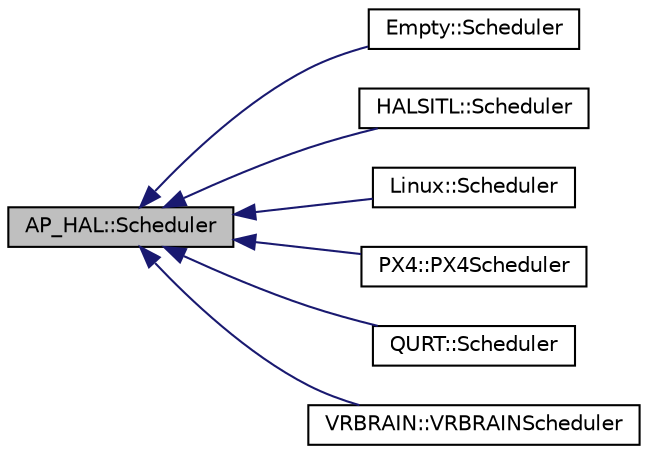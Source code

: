 digraph "AP_HAL::Scheduler"
{
 // INTERACTIVE_SVG=YES
  edge [fontname="Helvetica",fontsize="10",labelfontname="Helvetica",labelfontsize="10"];
  node [fontname="Helvetica",fontsize="10",shape=record];
  rankdir="LR";
  Node1 [label="AP_HAL::Scheduler",height=0.2,width=0.4,color="black", fillcolor="grey75", style="filled", fontcolor="black"];
  Node1 -> Node2 [dir="back",color="midnightblue",fontsize="10",style="solid",fontname="Helvetica"];
  Node2 [label="Empty::Scheduler",height=0.2,width=0.4,color="black", fillcolor="white", style="filled",URL="$classEmpty_1_1Scheduler.html"];
  Node1 -> Node3 [dir="back",color="midnightblue",fontsize="10",style="solid",fontname="Helvetica"];
  Node3 [label="HALSITL::Scheduler",height=0.2,width=0.4,color="black", fillcolor="white", style="filled",URL="$classHALSITL_1_1Scheduler.html"];
  Node1 -> Node4 [dir="back",color="midnightblue",fontsize="10",style="solid",fontname="Helvetica"];
  Node4 [label="Linux::Scheduler",height=0.2,width=0.4,color="black", fillcolor="white", style="filled",URL="$classLinux_1_1Scheduler.html"];
  Node1 -> Node5 [dir="back",color="midnightblue",fontsize="10",style="solid",fontname="Helvetica"];
  Node5 [label="PX4::PX4Scheduler",height=0.2,width=0.4,color="black", fillcolor="white", style="filled",URL="$classPX4_1_1PX4Scheduler.html"];
  Node1 -> Node6 [dir="back",color="midnightblue",fontsize="10",style="solid",fontname="Helvetica"];
  Node6 [label="QURT::Scheduler",height=0.2,width=0.4,color="black", fillcolor="white", style="filled",URL="$classQURT_1_1Scheduler.html"];
  Node1 -> Node7 [dir="back",color="midnightblue",fontsize="10",style="solid",fontname="Helvetica"];
  Node7 [label="VRBRAIN::VRBRAINScheduler",height=0.2,width=0.4,color="black", fillcolor="white", style="filled",URL="$classVRBRAIN_1_1VRBRAINScheduler.html"];
}
